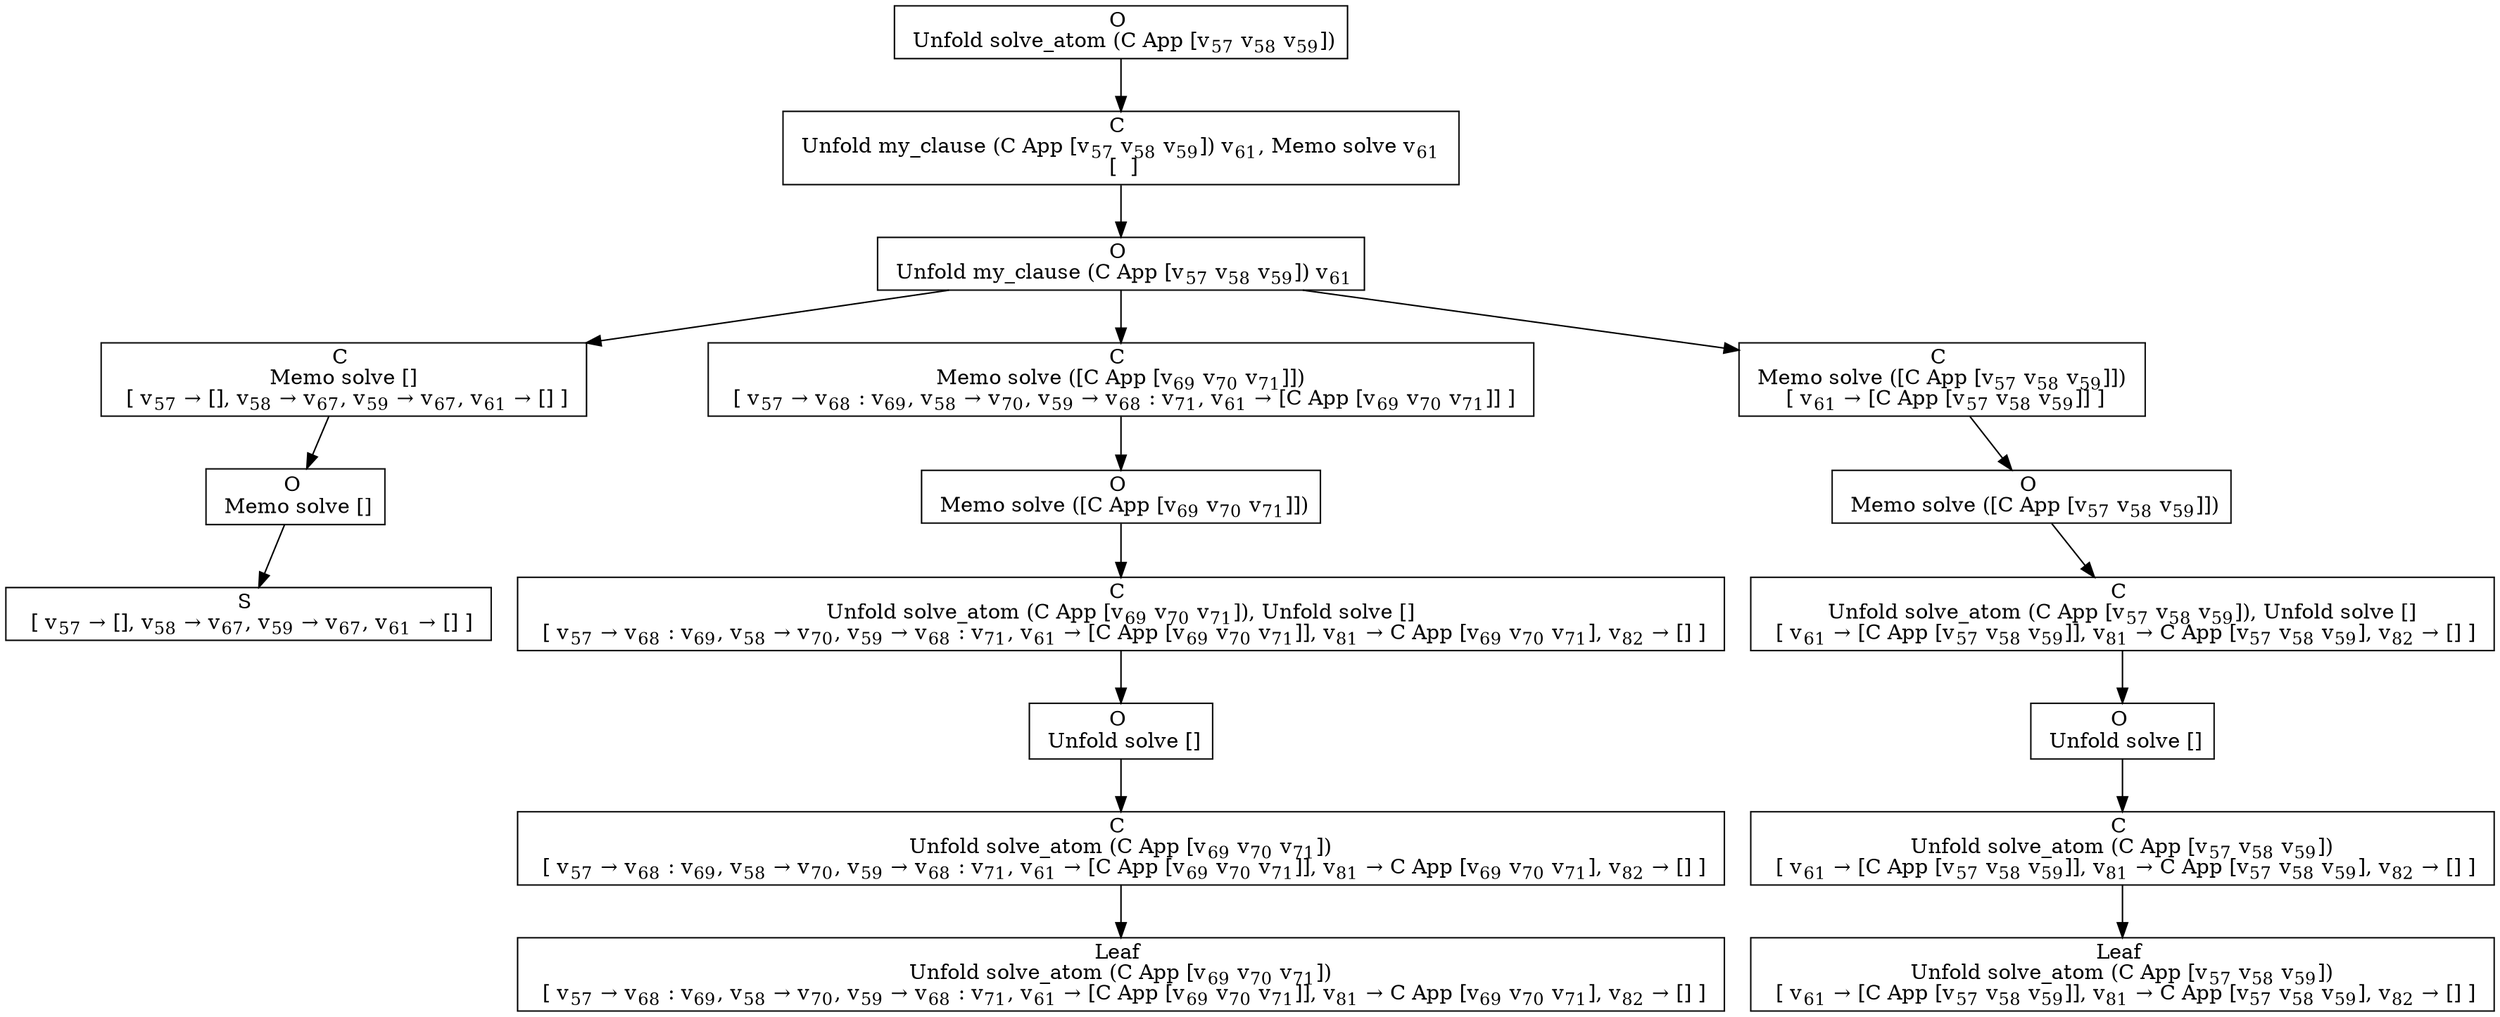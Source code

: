 digraph {
    graph [rankdir=TB
          ,bgcolor=transparent];
    node [shape=box
         ,fillcolor=white
         ,style=filled];
    0 [label=<O <BR/> Unfold solve_atom (C App [v<SUB>57</SUB> v<SUB>58</SUB> v<SUB>59</SUB>])>];
    1 [label=<C <BR/> Unfold my_clause (C App [v<SUB>57</SUB> v<SUB>58</SUB> v<SUB>59</SUB>]) v<SUB>61</SUB>, Memo solve v<SUB>61</SUB> <BR/>  [  ] >];
    2 [label=<O <BR/> Unfold my_clause (C App [v<SUB>57</SUB> v<SUB>58</SUB> v<SUB>59</SUB>]) v<SUB>61</SUB>>];
    3 [label=<C <BR/> Memo solve [] <BR/>  [ v<SUB>57</SUB> &rarr; [], v<SUB>58</SUB> &rarr; v<SUB>67</SUB>, v<SUB>59</SUB> &rarr; v<SUB>67</SUB>, v<SUB>61</SUB> &rarr; [] ] >];
    4 [label=<C <BR/> Memo solve ([C App [v<SUB>69</SUB> v<SUB>70</SUB> v<SUB>71</SUB>]]) <BR/>  [ v<SUB>57</SUB> &rarr; v<SUB>68</SUB> : v<SUB>69</SUB>, v<SUB>58</SUB> &rarr; v<SUB>70</SUB>, v<SUB>59</SUB> &rarr; v<SUB>68</SUB> : v<SUB>71</SUB>, v<SUB>61</SUB> &rarr; [C App [v<SUB>69</SUB> v<SUB>70</SUB> v<SUB>71</SUB>]] ] >];
    5 [label=<C <BR/> Memo solve ([C App [v<SUB>57</SUB> v<SUB>58</SUB> v<SUB>59</SUB>]]) <BR/>  [ v<SUB>61</SUB> &rarr; [C App [v<SUB>57</SUB> v<SUB>58</SUB> v<SUB>59</SUB>]] ] >];
    6 [label=<O <BR/> Memo solve []>];
    7 [label=<S <BR/>  [ v<SUB>57</SUB> &rarr; [], v<SUB>58</SUB> &rarr; v<SUB>67</SUB>, v<SUB>59</SUB> &rarr; v<SUB>67</SUB>, v<SUB>61</SUB> &rarr; [] ] >];
    8 [label=<O <BR/> Memo solve ([C App [v<SUB>69</SUB> v<SUB>70</SUB> v<SUB>71</SUB>]])>];
    9 [label=<C <BR/> Unfold solve_atom (C App [v<SUB>69</SUB> v<SUB>70</SUB> v<SUB>71</SUB>]), Unfold solve [] <BR/>  [ v<SUB>57</SUB> &rarr; v<SUB>68</SUB> : v<SUB>69</SUB>, v<SUB>58</SUB> &rarr; v<SUB>70</SUB>, v<SUB>59</SUB> &rarr; v<SUB>68</SUB> : v<SUB>71</SUB>, v<SUB>61</SUB> &rarr; [C App [v<SUB>69</SUB> v<SUB>70</SUB> v<SUB>71</SUB>]], v<SUB>81</SUB> &rarr; C App [v<SUB>69</SUB> v<SUB>70</SUB> v<SUB>71</SUB>], v<SUB>82</SUB> &rarr; [] ] >];
    10 [label=<O <BR/> Unfold solve []>];
    11 [label=<C <BR/> Unfold solve_atom (C App [v<SUB>69</SUB> v<SUB>70</SUB> v<SUB>71</SUB>]) <BR/>  [ v<SUB>57</SUB> &rarr; v<SUB>68</SUB> : v<SUB>69</SUB>, v<SUB>58</SUB> &rarr; v<SUB>70</SUB>, v<SUB>59</SUB> &rarr; v<SUB>68</SUB> : v<SUB>71</SUB>, v<SUB>61</SUB> &rarr; [C App [v<SUB>69</SUB> v<SUB>70</SUB> v<SUB>71</SUB>]], v<SUB>81</SUB> &rarr; C App [v<SUB>69</SUB> v<SUB>70</SUB> v<SUB>71</SUB>], v<SUB>82</SUB> &rarr; [] ] >];
    12 [label=<Leaf <BR/> Unfold solve_atom (C App [v<SUB>69</SUB> v<SUB>70</SUB> v<SUB>71</SUB>]) <BR/>  [ v<SUB>57</SUB> &rarr; v<SUB>68</SUB> : v<SUB>69</SUB>, v<SUB>58</SUB> &rarr; v<SUB>70</SUB>, v<SUB>59</SUB> &rarr; v<SUB>68</SUB> : v<SUB>71</SUB>, v<SUB>61</SUB> &rarr; [C App [v<SUB>69</SUB> v<SUB>70</SUB> v<SUB>71</SUB>]], v<SUB>81</SUB> &rarr; C App [v<SUB>69</SUB> v<SUB>70</SUB> v<SUB>71</SUB>], v<SUB>82</SUB> &rarr; [] ] >];
    13 [label=<O <BR/> Memo solve ([C App [v<SUB>57</SUB> v<SUB>58</SUB> v<SUB>59</SUB>]])>];
    14 [label=<C <BR/> Unfold solve_atom (C App [v<SUB>57</SUB> v<SUB>58</SUB> v<SUB>59</SUB>]), Unfold solve [] <BR/>  [ v<SUB>61</SUB> &rarr; [C App [v<SUB>57</SUB> v<SUB>58</SUB> v<SUB>59</SUB>]], v<SUB>81</SUB> &rarr; C App [v<SUB>57</SUB> v<SUB>58</SUB> v<SUB>59</SUB>], v<SUB>82</SUB> &rarr; [] ] >];
    15 [label=<O <BR/> Unfold solve []>];
    16 [label=<C <BR/> Unfold solve_atom (C App [v<SUB>57</SUB> v<SUB>58</SUB> v<SUB>59</SUB>]) <BR/>  [ v<SUB>61</SUB> &rarr; [C App [v<SUB>57</SUB> v<SUB>58</SUB> v<SUB>59</SUB>]], v<SUB>81</SUB> &rarr; C App [v<SUB>57</SUB> v<SUB>58</SUB> v<SUB>59</SUB>], v<SUB>82</SUB> &rarr; [] ] >];
    17 [label=<Leaf <BR/> Unfold solve_atom (C App [v<SUB>57</SUB> v<SUB>58</SUB> v<SUB>59</SUB>]) <BR/>  [ v<SUB>61</SUB> &rarr; [C App [v<SUB>57</SUB> v<SUB>58</SUB> v<SUB>59</SUB>]], v<SUB>81</SUB> &rarr; C App [v<SUB>57</SUB> v<SUB>58</SUB> v<SUB>59</SUB>], v<SUB>82</SUB> &rarr; [] ] >];
    0 -> 1 [label=""];
    1 -> 2 [label=""];
    2 -> 3 [label=""];
    2 -> 4 [label=""];
    2 -> 5 [label=""];
    3 -> 6 [label=""];
    4 -> 8 [label=""];
    5 -> 13 [label=""];
    6 -> 7 [label=""];
    8 -> 9 [label=""];
    9 -> 10 [label=""];
    10 -> 11 [label=""];
    11 -> 12 [label=""];
    13 -> 14 [label=""];
    14 -> 15 [label=""];
    15 -> 16 [label=""];
    16 -> 17 [label=""];
}